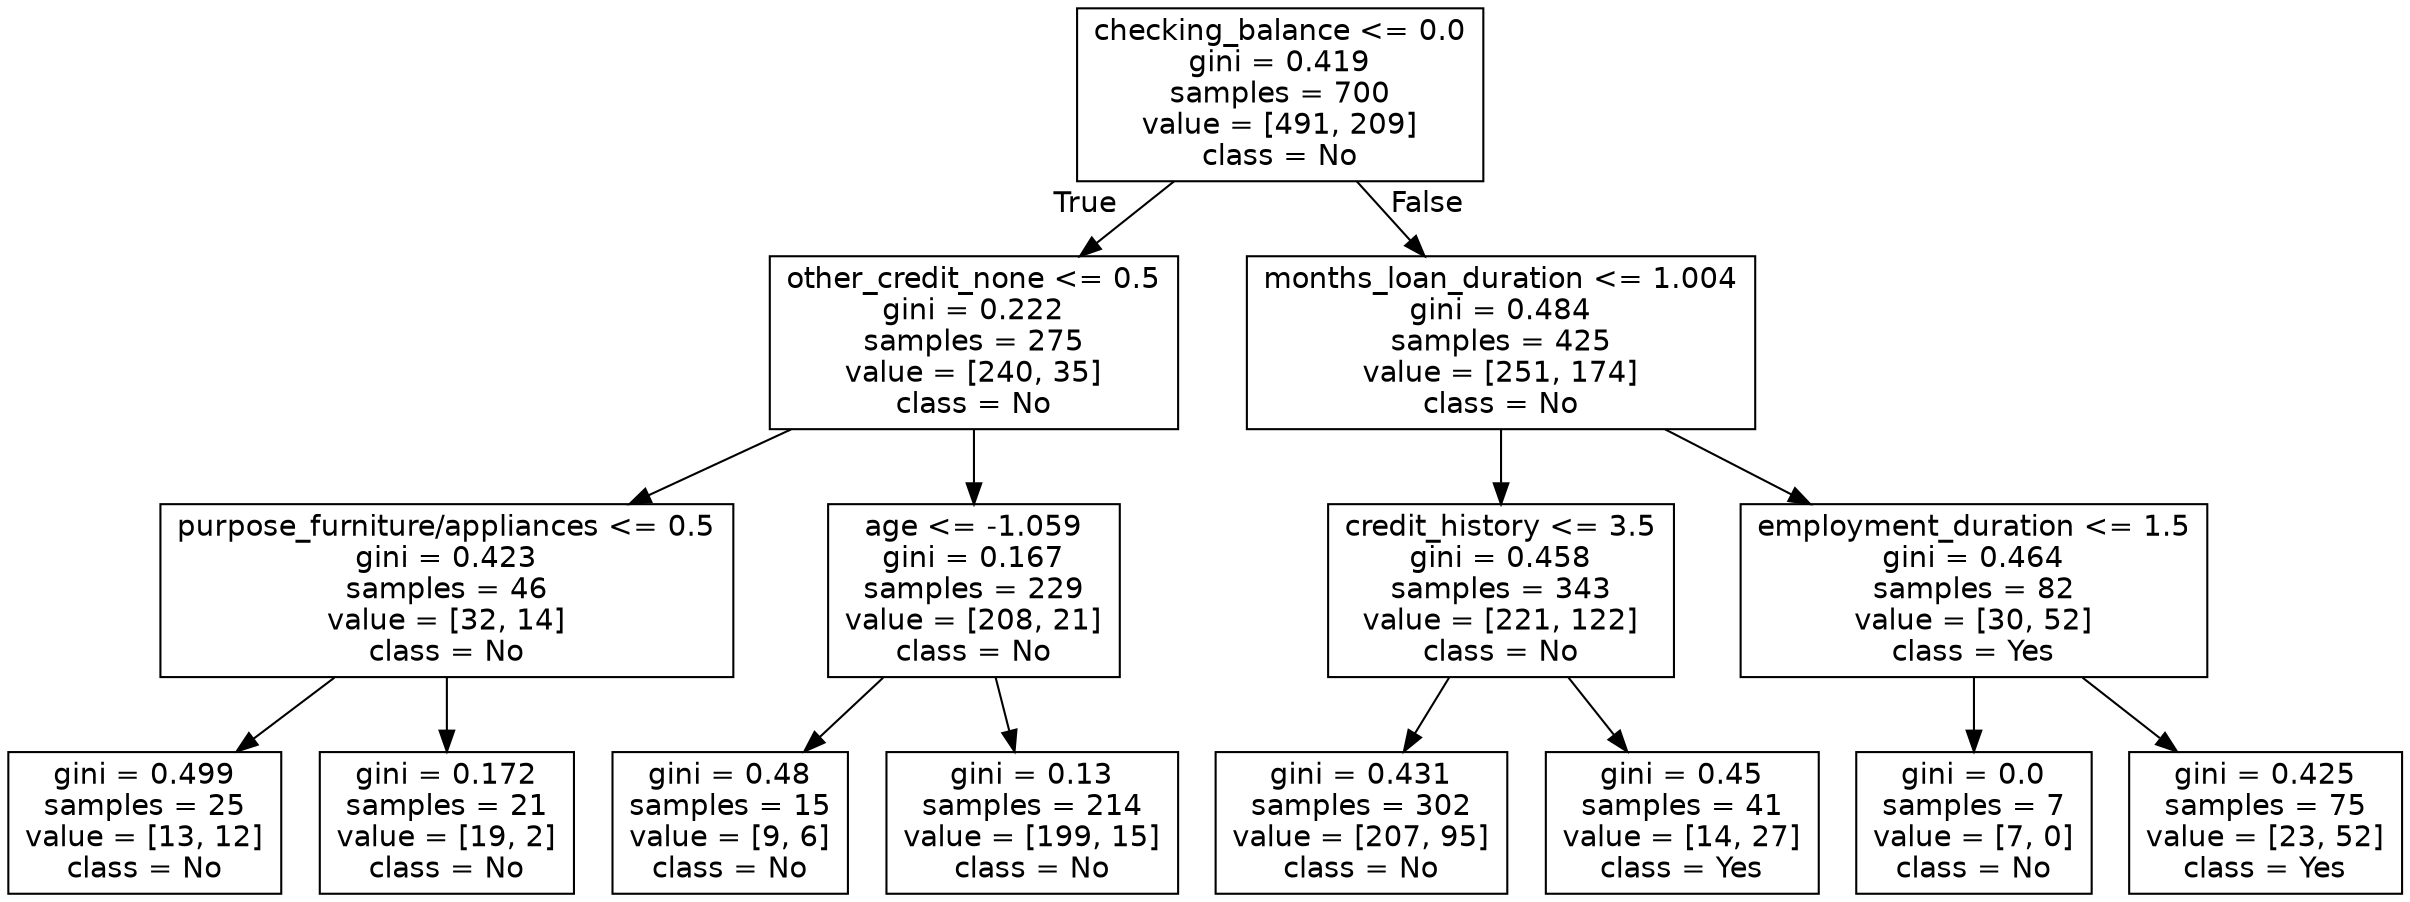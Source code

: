 digraph Tree {
node [shape=box, fontname="helvetica"] ;
edge [fontname="helvetica"] ;
0 [label="checking_balance <= 0.0\ngini = 0.419\nsamples = 700\nvalue = [491, 209]\nclass = No"] ;
1 [label="other_credit_none <= 0.5\ngini = 0.222\nsamples = 275\nvalue = [240, 35]\nclass = No"] ;
0 -> 1 [labeldistance=2.5, labelangle=45, headlabel="True"] ;
2 [label="purpose_furniture/appliances <= 0.5\ngini = 0.423\nsamples = 46\nvalue = [32, 14]\nclass = No"] ;
1 -> 2 ;
3 [label="gini = 0.499\nsamples = 25\nvalue = [13, 12]\nclass = No"] ;
2 -> 3 ;
4 [label="gini = 0.172\nsamples = 21\nvalue = [19, 2]\nclass = No"] ;
2 -> 4 ;
5 [label="age <= -1.059\ngini = 0.167\nsamples = 229\nvalue = [208, 21]\nclass = No"] ;
1 -> 5 ;
6 [label="gini = 0.48\nsamples = 15\nvalue = [9, 6]\nclass = No"] ;
5 -> 6 ;
7 [label="gini = 0.13\nsamples = 214\nvalue = [199, 15]\nclass = No"] ;
5 -> 7 ;
8 [label="months_loan_duration <= 1.004\ngini = 0.484\nsamples = 425\nvalue = [251, 174]\nclass = No"] ;
0 -> 8 [labeldistance=2.5, labelangle=-45, headlabel="False"] ;
9 [label="credit_history <= 3.5\ngini = 0.458\nsamples = 343\nvalue = [221, 122]\nclass = No"] ;
8 -> 9 ;
10 [label="gini = 0.431\nsamples = 302\nvalue = [207, 95]\nclass = No"] ;
9 -> 10 ;
11 [label="gini = 0.45\nsamples = 41\nvalue = [14, 27]\nclass = Yes"] ;
9 -> 11 ;
12 [label="employment_duration <= 1.5\ngini = 0.464\nsamples = 82\nvalue = [30, 52]\nclass = Yes"] ;
8 -> 12 ;
13 [label="gini = 0.0\nsamples = 7\nvalue = [7, 0]\nclass = No"] ;
12 -> 13 ;
14 [label="gini = 0.425\nsamples = 75\nvalue = [23, 52]\nclass = Yes"] ;
12 -> 14 ;
}